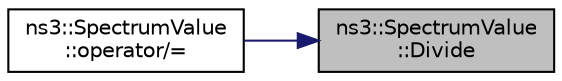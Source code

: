 digraph "ns3::SpectrumValue::Divide"
{
 // LATEX_PDF_SIZE
  edge [fontname="Helvetica",fontsize="10",labelfontname="Helvetica",labelfontsize="10"];
  node [fontname="Helvetica",fontsize="10",shape=record];
  rankdir="RL";
  Node1 [label="ns3::SpectrumValue\l::Divide",height=0.2,width=0.4,color="black", fillcolor="grey75", style="filled", fontcolor="black",tooltip="Divides by a SpectrumValue (element to element division)"];
  Node1 -> Node2 [dir="back",color="midnightblue",fontsize="10",style="solid",fontname="Helvetica"];
  Node2 [label="ns3::SpectrumValue\l::operator/=",height=0.2,width=0.4,color="black", fillcolor="white", style="filled",URL="$classns3_1_1_spectrum_value.html#af1593e3c9fe69492a9ef03ddfec5f440",tooltip="Divide *this by the Right Hand Side of the operator, component by component."];
}
